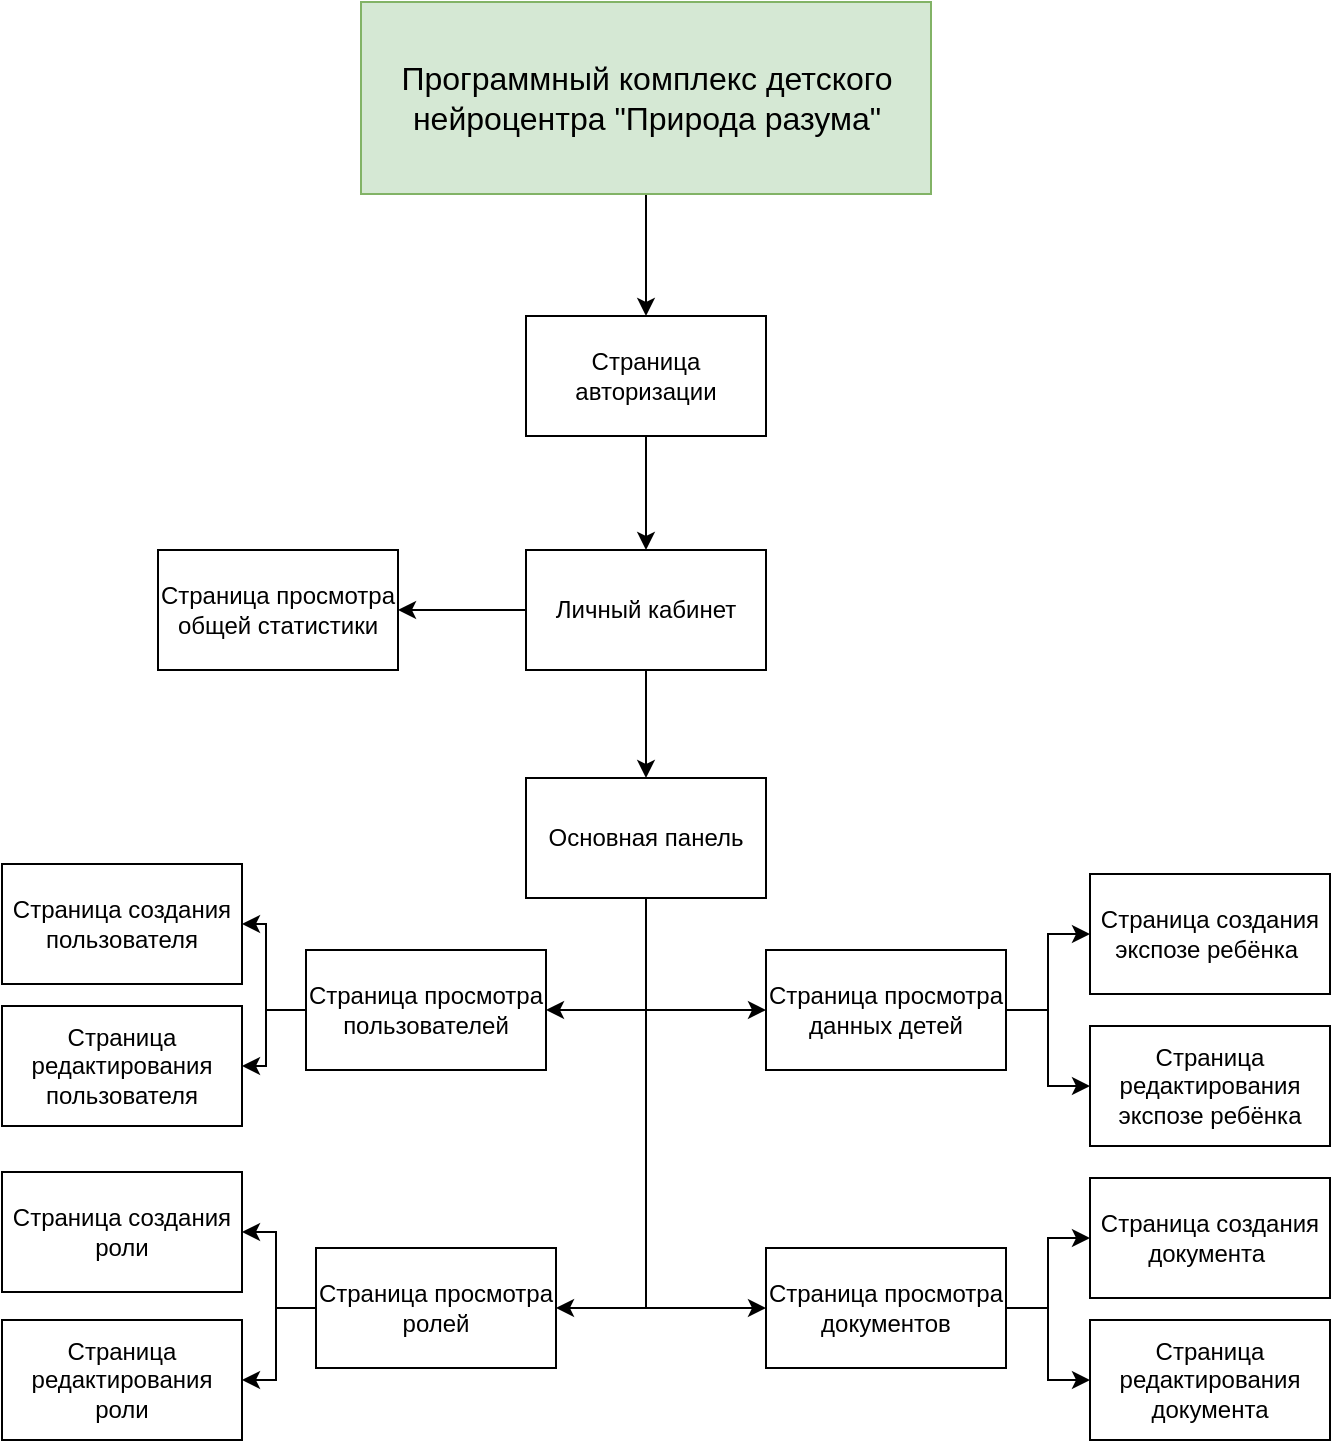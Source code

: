 <mxfile version="27.0.5">
  <diagram name="Страница — 1" id="OLH55xMienrqVmf_PXDg">
    <mxGraphModel dx="1669" dy="1938" grid="0" gridSize="10" guides="1" tooltips="1" connect="1" arrows="1" fold="1" page="0" pageScale="1" pageWidth="827" pageHeight="1169" math="0" shadow="0">
      <root>
        <mxCell id="0" />
        <mxCell id="1" parent="0" />
        <mxCell id="CvkcmJMpwuhgFvIoQ6OK-4" style="edgeStyle=orthogonalEdgeStyle;rounded=0;orthogonalLoop=1;jettySize=auto;html=1;" edge="1" parent="1" source="CvkcmJMpwuhgFvIoQ6OK-1" target="CvkcmJMpwuhgFvIoQ6OK-2">
          <mxGeometry relative="1" as="geometry" />
        </mxCell>
        <mxCell id="CvkcmJMpwuhgFvIoQ6OK-1" value="&lt;font style=&quot;font-size: 16px;&quot;&gt;Программный комплекс детского нейроцентра &quot;Природа разума&quot;&lt;/font&gt;" style="rounded=0;whiteSpace=wrap;html=1;fillColor=#d5e8d4;strokeColor=#82b366;" vertex="1" parent="1">
          <mxGeometry x="-117.5" y="-912" width="285" height="96" as="geometry" />
        </mxCell>
        <mxCell id="CvkcmJMpwuhgFvIoQ6OK-6" style="edgeStyle=orthogonalEdgeStyle;rounded=0;orthogonalLoop=1;jettySize=auto;html=1;" edge="1" parent="1" source="CvkcmJMpwuhgFvIoQ6OK-2" target="CvkcmJMpwuhgFvIoQ6OK-5">
          <mxGeometry relative="1" as="geometry" />
        </mxCell>
        <mxCell id="CvkcmJMpwuhgFvIoQ6OK-2" value="Страница авторизации" style="rounded=0;whiteSpace=wrap;html=1;" vertex="1" parent="1">
          <mxGeometry x="-35" y="-755" width="120" height="60" as="geometry" />
        </mxCell>
        <mxCell id="CvkcmJMpwuhgFvIoQ6OK-8" style="edgeStyle=orthogonalEdgeStyle;rounded=0;orthogonalLoop=1;jettySize=auto;html=1;" edge="1" parent="1" source="CvkcmJMpwuhgFvIoQ6OK-5" target="CvkcmJMpwuhgFvIoQ6OK-7">
          <mxGeometry relative="1" as="geometry" />
        </mxCell>
        <mxCell id="CvkcmJMpwuhgFvIoQ6OK-11" style="edgeStyle=orthogonalEdgeStyle;rounded=0;orthogonalLoop=1;jettySize=auto;html=1;" edge="1" parent="1" source="CvkcmJMpwuhgFvIoQ6OK-5" target="CvkcmJMpwuhgFvIoQ6OK-10">
          <mxGeometry relative="1" as="geometry" />
        </mxCell>
        <mxCell id="CvkcmJMpwuhgFvIoQ6OK-5" value="Личный кабинет" style="rounded=0;whiteSpace=wrap;html=1;" vertex="1" parent="1">
          <mxGeometry x="-35" y="-638" width="120" height="60" as="geometry" />
        </mxCell>
        <mxCell id="CvkcmJMpwuhgFvIoQ6OK-7" value="Страница просмотра общей статистики" style="rounded=0;whiteSpace=wrap;html=1;" vertex="1" parent="1">
          <mxGeometry x="-219" y="-638" width="120" height="60" as="geometry" />
        </mxCell>
        <mxCell id="CvkcmJMpwuhgFvIoQ6OK-18" style="edgeStyle=orthogonalEdgeStyle;rounded=0;orthogonalLoop=1;jettySize=auto;html=1;entryX=0;entryY=0.5;entryDx=0;entryDy=0;" edge="1" parent="1" source="CvkcmJMpwuhgFvIoQ6OK-10" target="CvkcmJMpwuhgFvIoQ6OK-12">
          <mxGeometry relative="1" as="geometry" />
        </mxCell>
        <mxCell id="CvkcmJMpwuhgFvIoQ6OK-19" style="edgeStyle=orthogonalEdgeStyle;rounded=0;orthogonalLoop=1;jettySize=auto;html=1;entryX=0;entryY=0.5;entryDx=0;entryDy=0;" edge="1" parent="1" source="CvkcmJMpwuhgFvIoQ6OK-10" target="CvkcmJMpwuhgFvIoQ6OK-13">
          <mxGeometry relative="1" as="geometry" />
        </mxCell>
        <mxCell id="CvkcmJMpwuhgFvIoQ6OK-40" style="edgeStyle=orthogonalEdgeStyle;rounded=0;orthogonalLoop=1;jettySize=auto;html=1;entryX=1;entryY=0.5;entryDx=0;entryDy=0;" edge="1" parent="1" source="CvkcmJMpwuhgFvIoQ6OK-10" target="CvkcmJMpwuhgFvIoQ6OK-15">
          <mxGeometry relative="1" as="geometry" />
        </mxCell>
        <mxCell id="CvkcmJMpwuhgFvIoQ6OK-41" style="edgeStyle=orthogonalEdgeStyle;rounded=0;orthogonalLoop=1;jettySize=auto;html=1;entryX=1;entryY=0.5;entryDx=0;entryDy=0;" edge="1" parent="1" source="CvkcmJMpwuhgFvIoQ6OK-10" target="CvkcmJMpwuhgFvIoQ6OK-17">
          <mxGeometry relative="1" as="geometry" />
        </mxCell>
        <mxCell id="CvkcmJMpwuhgFvIoQ6OK-10" value="Основная панель" style="rounded=0;whiteSpace=wrap;html=1;" vertex="1" parent="1">
          <mxGeometry x="-35" y="-524" width="120" height="60" as="geometry" />
        </mxCell>
        <mxCell id="CvkcmJMpwuhgFvIoQ6OK-24" style="edgeStyle=orthogonalEdgeStyle;rounded=0;orthogonalLoop=1;jettySize=auto;html=1;entryX=0;entryY=0.5;entryDx=0;entryDy=0;" edge="1" parent="1" source="CvkcmJMpwuhgFvIoQ6OK-12" target="CvkcmJMpwuhgFvIoQ6OK-22">
          <mxGeometry relative="1" as="geometry" />
        </mxCell>
        <mxCell id="CvkcmJMpwuhgFvIoQ6OK-32" style="edgeStyle=orthogonalEdgeStyle;rounded=0;orthogonalLoop=1;jettySize=auto;html=1;entryX=0;entryY=0.5;entryDx=0;entryDy=0;" edge="1" parent="1" source="CvkcmJMpwuhgFvIoQ6OK-12" target="CvkcmJMpwuhgFvIoQ6OK-23">
          <mxGeometry relative="1" as="geometry" />
        </mxCell>
        <mxCell id="CvkcmJMpwuhgFvIoQ6OK-12" value="Страница просмотра данных детей" style="rounded=0;whiteSpace=wrap;html=1;" vertex="1" parent="1">
          <mxGeometry x="85" y="-438" width="120" height="60" as="geometry" />
        </mxCell>
        <mxCell id="CvkcmJMpwuhgFvIoQ6OK-38" style="edgeStyle=orthogonalEdgeStyle;rounded=0;orthogonalLoop=1;jettySize=auto;html=1;" edge="1" parent="1" source="CvkcmJMpwuhgFvIoQ6OK-13" target="CvkcmJMpwuhgFvIoQ6OK-37">
          <mxGeometry relative="1" as="geometry" />
        </mxCell>
        <mxCell id="CvkcmJMpwuhgFvIoQ6OK-39" style="edgeStyle=orthogonalEdgeStyle;rounded=0;orthogonalLoop=1;jettySize=auto;html=1;" edge="1" parent="1" source="CvkcmJMpwuhgFvIoQ6OK-13" target="CvkcmJMpwuhgFvIoQ6OK-36">
          <mxGeometry relative="1" as="geometry" />
        </mxCell>
        <mxCell id="CvkcmJMpwuhgFvIoQ6OK-13" value="Страница просмотра документов" style="rounded=0;whiteSpace=wrap;html=1;" vertex="1" parent="1">
          <mxGeometry x="85" y="-289" width="120" height="60" as="geometry" />
        </mxCell>
        <mxCell id="CvkcmJMpwuhgFvIoQ6OK-48" style="edgeStyle=orthogonalEdgeStyle;rounded=0;orthogonalLoop=1;jettySize=auto;html=1;entryX=1;entryY=0.5;entryDx=0;entryDy=0;" edge="1" parent="1" source="CvkcmJMpwuhgFvIoQ6OK-15" target="CvkcmJMpwuhgFvIoQ6OK-46">
          <mxGeometry relative="1" as="geometry" />
        </mxCell>
        <mxCell id="CvkcmJMpwuhgFvIoQ6OK-49" style="edgeStyle=orthogonalEdgeStyle;rounded=0;orthogonalLoop=1;jettySize=auto;html=1;" edge="1" parent="1" source="CvkcmJMpwuhgFvIoQ6OK-15" target="CvkcmJMpwuhgFvIoQ6OK-47">
          <mxGeometry relative="1" as="geometry" />
        </mxCell>
        <mxCell id="CvkcmJMpwuhgFvIoQ6OK-15" value="Страница просмотра пользователей" style="rounded=0;whiteSpace=wrap;html=1;" vertex="1" parent="1">
          <mxGeometry x="-145" y="-438" width="120" height="60" as="geometry" />
        </mxCell>
        <mxCell id="CvkcmJMpwuhgFvIoQ6OK-44" style="edgeStyle=orthogonalEdgeStyle;rounded=0;orthogonalLoop=1;jettySize=auto;html=1;" edge="1" parent="1" source="CvkcmJMpwuhgFvIoQ6OK-17" target="CvkcmJMpwuhgFvIoQ6OK-43">
          <mxGeometry relative="1" as="geometry" />
        </mxCell>
        <mxCell id="CvkcmJMpwuhgFvIoQ6OK-45" style="edgeStyle=orthogonalEdgeStyle;rounded=0;orthogonalLoop=1;jettySize=auto;html=1;" edge="1" parent="1" source="CvkcmJMpwuhgFvIoQ6OK-17" target="CvkcmJMpwuhgFvIoQ6OK-42">
          <mxGeometry relative="1" as="geometry" />
        </mxCell>
        <mxCell id="CvkcmJMpwuhgFvIoQ6OK-17" value="Страница просмотра ролей" style="rounded=0;whiteSpace=wrap;html=1;" vertex="1" parent="1">
          <mxGeometry x="-140" y="-289" width="120" height="60" as="geometry" />
        </mxCell>
        <mxCell id="CvkcmJMpwuhgFvIoQ6OK-22" value="Страница редактирования экспозе ребёнка" style="rounded=0;whiteSpace=wrap;html=1;" vertex="1" parent="1">
          <mxGeometry x="247" y="-400" width="120" height="60" as="geometry" />
        </mxCell>
        <mxCell id="CvkcmJMpwuhgFvIoQ6OK-23" value="Страница создания экспозе ребёнка&amp;nbsp;" style="rounded=0;whiteSpace=wrap;html=1;" vertex="1" parent="1">
          <mxGeometry x="247" y="-476" width="120" height="60" as="geometry" />
        </mxCell>
        <mxCell id="CvkcmJMpwuhgFvIoQ6OK-36" value="Страница редактирования документа" style="rounded=0;whiteSpace=wrap;html=1;" vertex="1" parent="1">
          <mxGeometry x="247" y="-253" width="120" height="60" as="geometry" />
        </mxCell>
        <mxCell id="CvkcmJMpwuhgFvIoQ6OK-37" value="Страница создания документа&amp;nbsp;" style="rounded=0;whiteSpace=wrap;html=1;" vertex="1" parent="1">
          <mxGeometry x="247" y="-324" width="120" height="60" as="geometry" />
        </mxCell>
        <mxCell id="CvkcmJMpwuhgFvIoQ6OK-42" value="Страница редактирования роли" style="rounded=0;whiteSpace=wrap;html=1;" vertex="1" parent="1">
          <mxGeometry x="-297" y="-253" width="120" height="60" as="geometry" />
        </mxCell>
        <mxCell id="CvkcmJMpwuhgFvIoQ6OK-43" value="Страница создания роли" style="rounded=0;whiteSpace=wrap;html=1;" vertex="1" parent="1">
          <mxGeometry x="-297" y="-327" width="120" height="60" as="geometry" />
        </mxCell>
        <mxCell id="CvkcmJMpwuhgFvIoQ6OK-46" value="Страница создания пользователя" style="rounded=0;whiteSpace=wrap;html=1;" vertex="1" parent="1">
          <mxGeometry x="-297" y="-481" width="120" height="60" as="geometry" />
        </mxCell>
        <mxCell id="CvkcmJMpwuhgFvIoQ6OK-47" value="Страница редактирования пользователя" style="rounded=0;whiteSpace=wrap;html=1;" vertex="1" parent="1">
          <mxGeometry x="-297" y="-410" width="120" height="60" as="geometry" />
        </mxCell>
      </root>
    </mxGraphModel>
  </diagram>
</mxfile>
